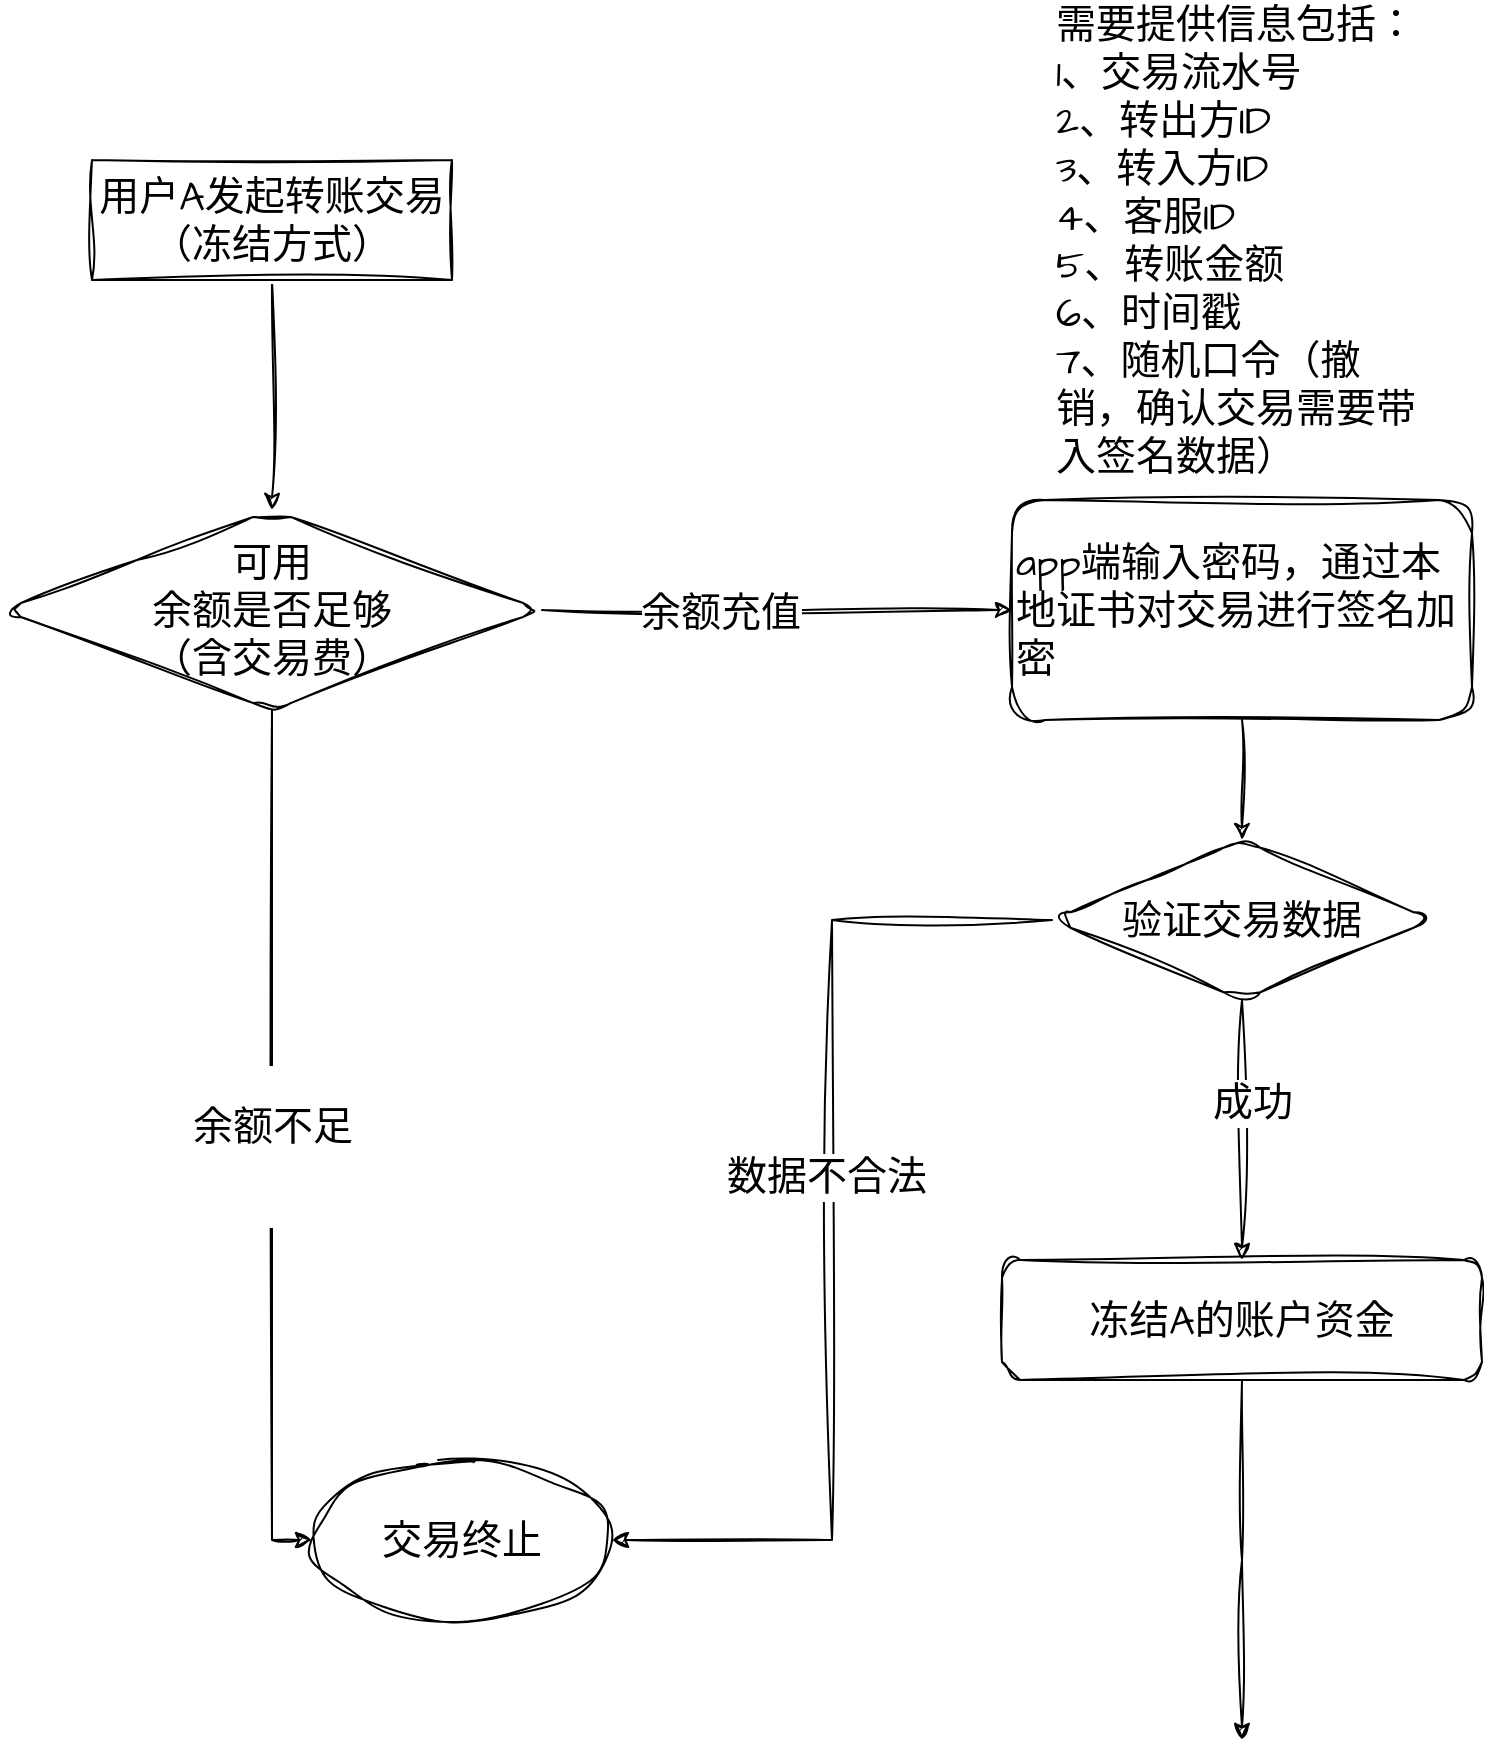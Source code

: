 <mxfile version="21.6.8" type="github">
  <diagram id="C5RBs43oDa-KdzZeNtuy" name="Page-1">
    <mxGraphModel dx="1034" dy="1678" grid="1" gridSize="10" guides="1" tooltips="1" connect="1" arrows="1" fold="1" page="1" pageScale="1" pageWidth="827" pageHeight="1169" math="0" shadow="0">
      <root>
        <mxCell id="WIyWlLk6GJQsqaUBKTNV-0" />
        <mxCell id="WIyWlLk6GJQsqaUBKTNV-1" parent="WIyWlLk6GJQsqaUBKTNV-0" />
        <mxCell id="F3JRNfg1lMUskxYJxzfs-19" value="" style="edgeStyle=orthogonalEdgeStyle;rounded=0;sketch=1;hachureGap=4;jiggle=2;curveFitting=1;orthogonalLoop=1;jettySize=auto;html=1;fontFamily=Architects Daughter;fontSource=https%3A%2F%2Ffonts.googleapis.com%2Fcss%3Ffamily%3DArchitects%2BDaughter;fontSize=16;" edge="1" parent="WIyWlLk6GJQsqaUBKTNV-1" source="F3JRNfg1lMUskxYJxzfs-0" target="F3JRNfg1lMUskxYJxzfs-18">
          <mxGeometry relative="1" as="geometry" />
        </mxCell>
        <mxCell id="F3JRNfg1lMUskxYJxzfs-0" value="app端输入密码，通过本地证书对交易进行签名加密" style="whiteSpace=wrap;html=1;rounded=1;glass=0;strokeWidth=1;shadow=0;sketch=1;hachureGap=4;jiggle=2;curveFitting=1;fontFamily=Architects Daughter;fontSource=https%3A%2F%2Ffonts.googleapis.com%2Fcss%3Ffamily%3DArchitects%2BDaughter;fontSize=20;align=left;" vertex="1" parent="WIyWlLk6GJQsqaUBKTNV-1">
          <mxGeometry x="520" y="170" width="230" height="110" as="geometry" />
        </mxCell>
        <mxCell id="F3JRNfg1lMUskxYJxzfs-10" style="edgeStyle=orthogonalEdgeStyle;rounded=0;sketch=1;hachureGap=4;jiggle=2;curveFitting=1;orthogonalLoop=1;jettySize=auto;html=1;entryX=0;entryY=0.5;entryDx=0;entryDy=0;fontFamily=Architects Daughter;fontSource=https%3A%2F%2Ffonts.googleapis.com%2Fcss%3Ffamily%3DArchitects%2BDaughter;fontSize=16;" edge="1" parent="WIyWlLk6GJQsqaUBKTNV-1" source="F3JRNfg1lMUskxYJxzfs-2" target="F3JRNfg1lMUskxYJxzfs-0">
          <mxGeometry relative="1" as="geometry" />
        </mxCell>
        <mxCell id="F3JRNfg1lMUskxYJxzfs-11" value="余额充值" style="edgeLabel;html=1;align=center;verticalAlign=middle;resizable=0;points=[];fontSize=20;fontFamily=Architects Daughter;" vertex="1" connectable="0" parent="F3JRNfg1lMUskxYJxzfs-10">
          <mxGeometry x="-0.244" y="-1" relative="1" as="geometry">
            <mxPoint as="offset" />
          </mxGeometry>
        </mxCell>
        <mxCell id="F3JRNfg1lMUskxYJxzfs-23" value="&#xa;&lt;span style=&quot;color: rgb(0, 0, 0); font-family: &amp;quot;Architects Daughter&amp;quot;; font-size: 20px; font-style: normal; font-variant-ligatures: normal; font-variant-caps: normal; font-weight: 400; letter-spacing: normal; orphans: 2; text-align: center; text-indent: 0px; text-transform: none; widows: 2; word-spacing: 0px; -webkit-text-stroke-width: 0px; background-color: rgb(255, 255, 255); text-decoration-thickness: initial; text-decoration-style: initial; text-decoration-color: initial; float: none; display: inline !important;&quot;&gt;余额不足&lt;/span&gt;&#xa;&#xa;" style="edgeStyle=orthogonalEdgeStyle;rounded=0;sketch=1;hachureGap=4;jiggle=2;curveFitting=1;orthogonalLoop=1;jettySize=auto;html=1;entryX=0;entryY=0.5;entryDx=0;entryDy=0;fontFamily=Architects Daughter;fontSource=https%3A%2F%2Ffonts.googleapis.com%2Fcss%3Ffamily%3DArchitects%2BDaughter;fontSize=16;" edge="1" parent="WIyWlLk6GJQsqaUBKTNV-1" source="F3JRNfg1lMUskxYJxzfs-2" target="F3JRNfg1lMUskxYJxzfs-4">
          <mxGeometry relative="1" as="geometry" />
        </mxCell>
        <mxCell id="F3JRNfg1lMUskxYJxzfs-2" value="可用&lt;br&gt;余额是否足够&lt;br&gt;（含交易费）" style="rhombus;whiteSpace=wrap;html=1;fontSize=20;fontFamily=Architects Daughter;rounded=1;glass=0;strokeWidth=1;shadow=0;sketch=1;hachureGap=4;jiggle=2;curveFitting=1;fontSource=https%3A%2F%2Ffonts.googleapis.com%2Fcss%3Ffamily%3DArchitects%2BDaughter;" vertex="1" parent="WIyWlLk6GJQsqaUBKTNV-1">
          <mxGeometry x="15" y="175" width="270" height="100" as="geometry" />
        </mxCell>
        <mxCell id="F3JRNfg1lMUskxYJxzfs-4" value="交易终止" style="ellipse;whiteSpace=wrap;html=1;fontSize=20;fontFamily=Architects Daughter;rounded=1;glass=0;strokeWidth=1;shadow=0;sketch=1;hachureGap=4;jiggle=2;curveFitting=1;fontSource=https%3A%2F%2Ffonts.googleapis.com%2Fcss%3Ffamily%3DArchitects%2BDaughter;" vertex="1" parent="WIyWlLk6GJQsqaUBKTNV-1">
          <mxGeometry x="170" y="650" width="150" height="80" as="geometry" />
        </mxCell>
        <mxCell id="F3JRNfg1lMUskxYJxzfs-9" style="edgeStyle=orthogonalEdgeStyle;rounded=0;sketch=1;hachureGap=4;jiggle=2;curveFitting=1;orthogonalLoop=1;jettySize=auto;html=1;fontFamily=Architects Daughter;fontSource=https%3A%2F%2Ffonts.googleapis.com%2Fcss%3Ffamily%3DArchitects%2BDaughter;fontSize=16;" edge="1" parent="WIyWlLk6GJQsqaUBKTNV-1" source="F3JRNfg1lMUskxYJxzfs-8" target="F3JRNfg1lMUskxYJxzfs-2">
          <mxGeometry relative="1" as="geometry" />
        </mxCell>
        <mxCell id="F3JRNfg1lMUskxYJxzfs-8" value="用户A发起转账交易（冻结方式）" style="rounded=0;whiteSpace=wrap;html=1;sketch=1;hachureGap=4;jiggle=2;curveFitting=1;fontFamily=Architects Daughter;fontSource=https%3A%2F%2Ffonts.googleapis.com%2Fcss%3Ffamily%3DArchitects%2BDaughter;fontSize=20;" vertex="1" parent="WIyWlLk6GJQsqaUBKTNV-1">
          <mxGeometry x="60" width="180" height="60" as="geometry" />
        </mxCell>
        <mxCell id="F3JRNfg1lMUskxYJxzfs-13" value="需要提供信息包括：&lt;br&gt;1、交易流水号&lt;br&gt;2、转出方ID&lt;br&gt;3、转入方ID&lt;br&gt;4、客服ID&lt;br&gt;5、转账金额&lt;br&gt;6、时间戳&lt;br&gt;7、随机口令（撤销，确认交易需要带入签名数据）" style="text;html=1;strokeColor=none;fillColor=none;align=left;verticalAlign=middle;whiteSpace=wrap;rounded=0;fontSize=20;fontFamily=Architects Daughter;" vertex="1" parent="WIyWlLk6GJQsqaUBKTNV-1">
          <mxGeometry x="540" y="20" width="190" height="40" as="geometry" />
        </mxCell>
        <mxCell id="F3JRNfg1lMUskxYJxzfs-24" style="edgeStyle=orthogonalEdgeStyle;rounded=0;sketch=1;hachureGap=4;jiggle=2;curveFitting=1;orthogonalLoop=1;jettySize=auto;html=1;fontFamily=Architects Daughter;fontSource=https%3A%2F%2Ffonts.googleapis.com%2Fcss%3Ffamily%3DArchitects%2BDaughter;fontSize=16;" edge="1" parent="WIyWlLk6GJQsqaUBKTNV-1" source="F3JRNfg1lMUskxYJxzfs-14">
          <mxGeometry relative="1" as="geometry">
            <mxPoint x="635" y="790" as="targetPoint" />
          </mxGeometry>
        </mxCell>
        <mxCell id="F3JRNfg1lMUskxYJxzfs-14" value="冻结A的账户资金" style="whiteSpace=wrap;html=1;rounded=1;glass=0;strokeWidth=1;shadow=0;sketch=1;hachureGap=4;jiggle=2;curveFitting=1;fontFamily=Architects Daughter;fontSource=https%3A%2F%2Ffonts.googleapis.com%2Fcss%3Ffamily%3DArchitects%2BDaughter;fontSize=20;" vertex="1" parent="WIyWlLk6GJQsqaUBKTNV-1">
          <mxGeometry x="515" y="550" width="240" height="60" as="geometry" />
        </mxCell>
        <mxCell id="F3JRNfg1lMUskxYJxzfs-20" style="edgeStyle=orthogonalEdgeStyle;rounded=0;sketch=1;hachureGap=4;jiggle=2;curveFitting=1;orthogonalLoop=1;jettySize=auto;html=1;fontFamily=Architects Daughter;fontSource=https%3A%2F%2Ffonts.googleapis.com%2Fcss%3Ffamily%3DArchitects%2BDaughter;fontSize=16;" edge="1" parent="WIyWlLk6GJQsqaUBKTNV-1" source="F3JRNfg1lMUskxYJxzfs-18" target="F3JRNfg1lMUskxYJxzfs-14">
          <mxGeometry relative="1" as="geometry" />
        </mxCell>
        <mxCell id="F3JRNfg1lMUskxYJxzfs-21" value="成功" style="edgeLabel;html=1;align=center;verticalAlign=middle;resizable=0;points=[];fontSize=20;fontFamily=Architects Daughter;" vertex="1" connectable="0" parent="F3JRNfg1lMUskxYJxzfs-20">
          <mxGeometry x="-0.218" y="5" relative="1" as="geometry">
            <mxPoint as="offset" />
          </mxGeometry>
        </mxCell>
        <mxCell id="F3JRNfg1lMUskxYJxzfs-22" style="edgeStyle=orthogonalEdgeStyle;rounded=0;sketch=1;hachureGap=4;jiggle=2;curveFitting=1;orthogonalLoop=1;jettySize=auto;html=1;entryX=1;entryY=0.5;entryDx=0;entryDy=0;fontFamily=Architects Daughter;fontSource=https%3A%2F%2Ffonts.googleapis.com%2Fcss%3Ffamily%3DArchitects%2BDaughter;fontSize=16;" edge="1" parent="WIyWlLk6GJQsqaUBKTNV-1" source="F3JRNfg1lMUskxYJxzfs-18" target="F3JRNfg1lMUskxYJxzfs-4">
          <mxGeometry relative="1" as="geometry" />
        </mxCell>
        <mxCell id="F3JRNfg1lMUskxYJxzfs-25" value="数据不合法" style="edgeLabel;html=1;align=center;verticalAlign=middle;resizable=0;points=[];fontSize=20;fontFamily=Architects Daughter;" vertex="1" connectable="0" parent="F3JRNfg1lMUskxYJxzfs-22">
          <mxGeometry x="-0.103" y="-3" relative="1" as="geometry">
            <mxPoint as="offset" />
          </mxGeometry>
        </mxCell>
        <mxCell id="F3JRNfg1lMUskxYJxzfs-18" value="&lt;div style=&quot;&quot;&gt;&lt;span style=&quot;background-color: initial;&quot;&gt;验证交易数据&lt;/span&gt;&lt;/div&gt;" style="rhombus;whiteSpace=wrap;html=1;fontSize=20;fontFamily=Architects Daughter;align=center;rounded=1;glass=0;strokeWidth=1;shadow=0;sketch=1;hachureGap=4;jiggle=2;curveFitting=1;fontSource=https%3A%2F%2Ffonts.googleapis.com%2Fcss%3Ffamily%3DArchitects%2BDaughter;" vertex="1" parent="WIyWlLk6GJQsqaUBKTNV-1">
          <mxGeometry x="540" y="340" width="190" height="80" as="geometry" />
        </mxCell>
      </root>
    </mxGraphModel>
  </diagram>
</mxfile>
